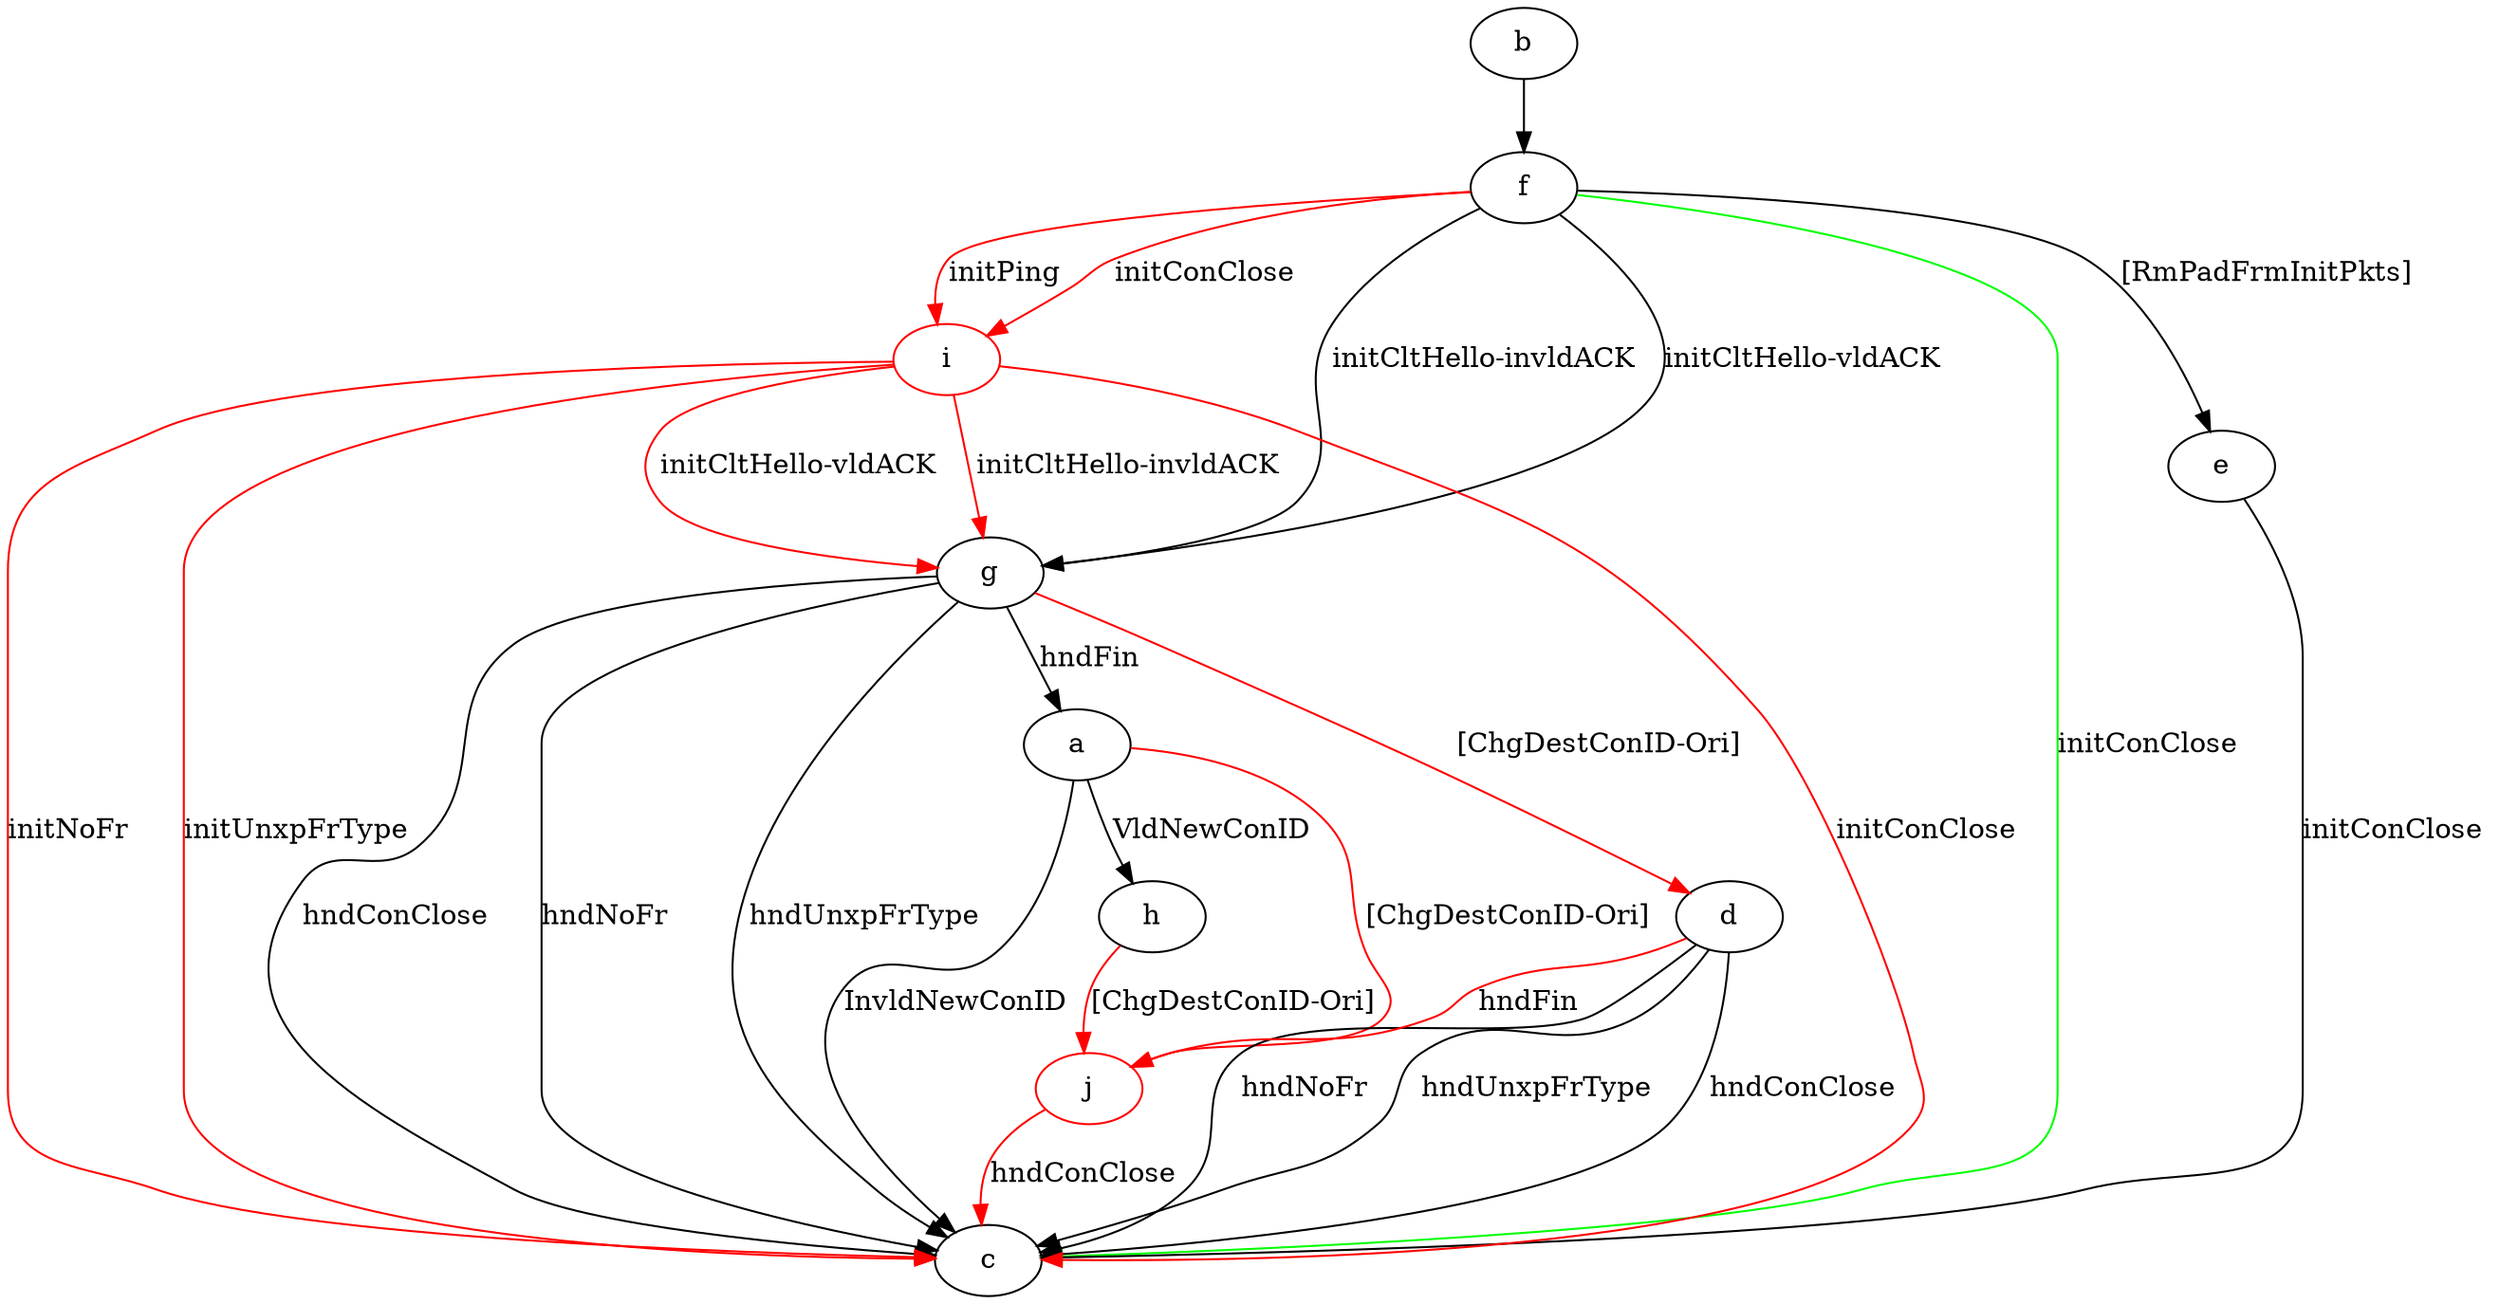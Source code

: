 digraph "" {
	a -> c	[key=0,
		label="InvldNewConID "];
	a -> h	[key=0,
		label="VldNewConID "];
	j	[color=red];
	a -> j	[key=0,
		color=red,
		label="[ChgDestConID-Ori] "];
	b -> f	[key=0];
	d -> c	[key=0,
		label="hndConClose "];
	d -> c	[key=1,
		label="hndNoFr "];
	d -> c	[key=2,
		label="hndUnxpFrType "];
	d -> j	[key=0,
		color=red,
		label="hndFin "];
	e -> c	[key=0,
		label="initConClose "];
	f -> c	[key=0,
		color=green,
		label="initConClose "];
	f -> e	[key=0,
		label="[RmPadFrmInitPkts] "];
	f -> g	[key=0,
		label="initCltHello-vldACK "];
	f -> g	[key=1,
		label="initCltHello-invldACK "];
	i	[color=red];
	f -> i	[key=0,
		color=red,
		label="initPing "];
	f -> i	[key=1,
		color=red,
		label="initConClose "];
	g -> a	[key=0,
		label="hndFin "];
	g -> c	[key=0,
		label="hndConClose "];
	g -> c	[key=1,
		label="hndNoFr "];
	g -> c	[key=2,
		label="hndUnxpFrType "];
	g -> d	[key=0,
		color=red,
		label="[ChgDestConID-Ori] "];
	h -> j	[key=0,
		color=red,
		label="[ChgDestConID-Ori] "];
	i -> c	[key=0,
		color=red,
		label="initConClose "];
	i -> c	[key=1,
		color=red,
		label="initNoFr "];
	i -> c	[key=2,
		color=red,
		label="initUnxpFrType "];
	i -> g	[key=0,
		color=red,
		label="initCltHello-vldACK "];
	i -> g	[key=1,
		color=red,
		label="initCltHello-invldACK "];
	j -> c	[key=0,
		color=red,
		label="hndConClose "];
}
